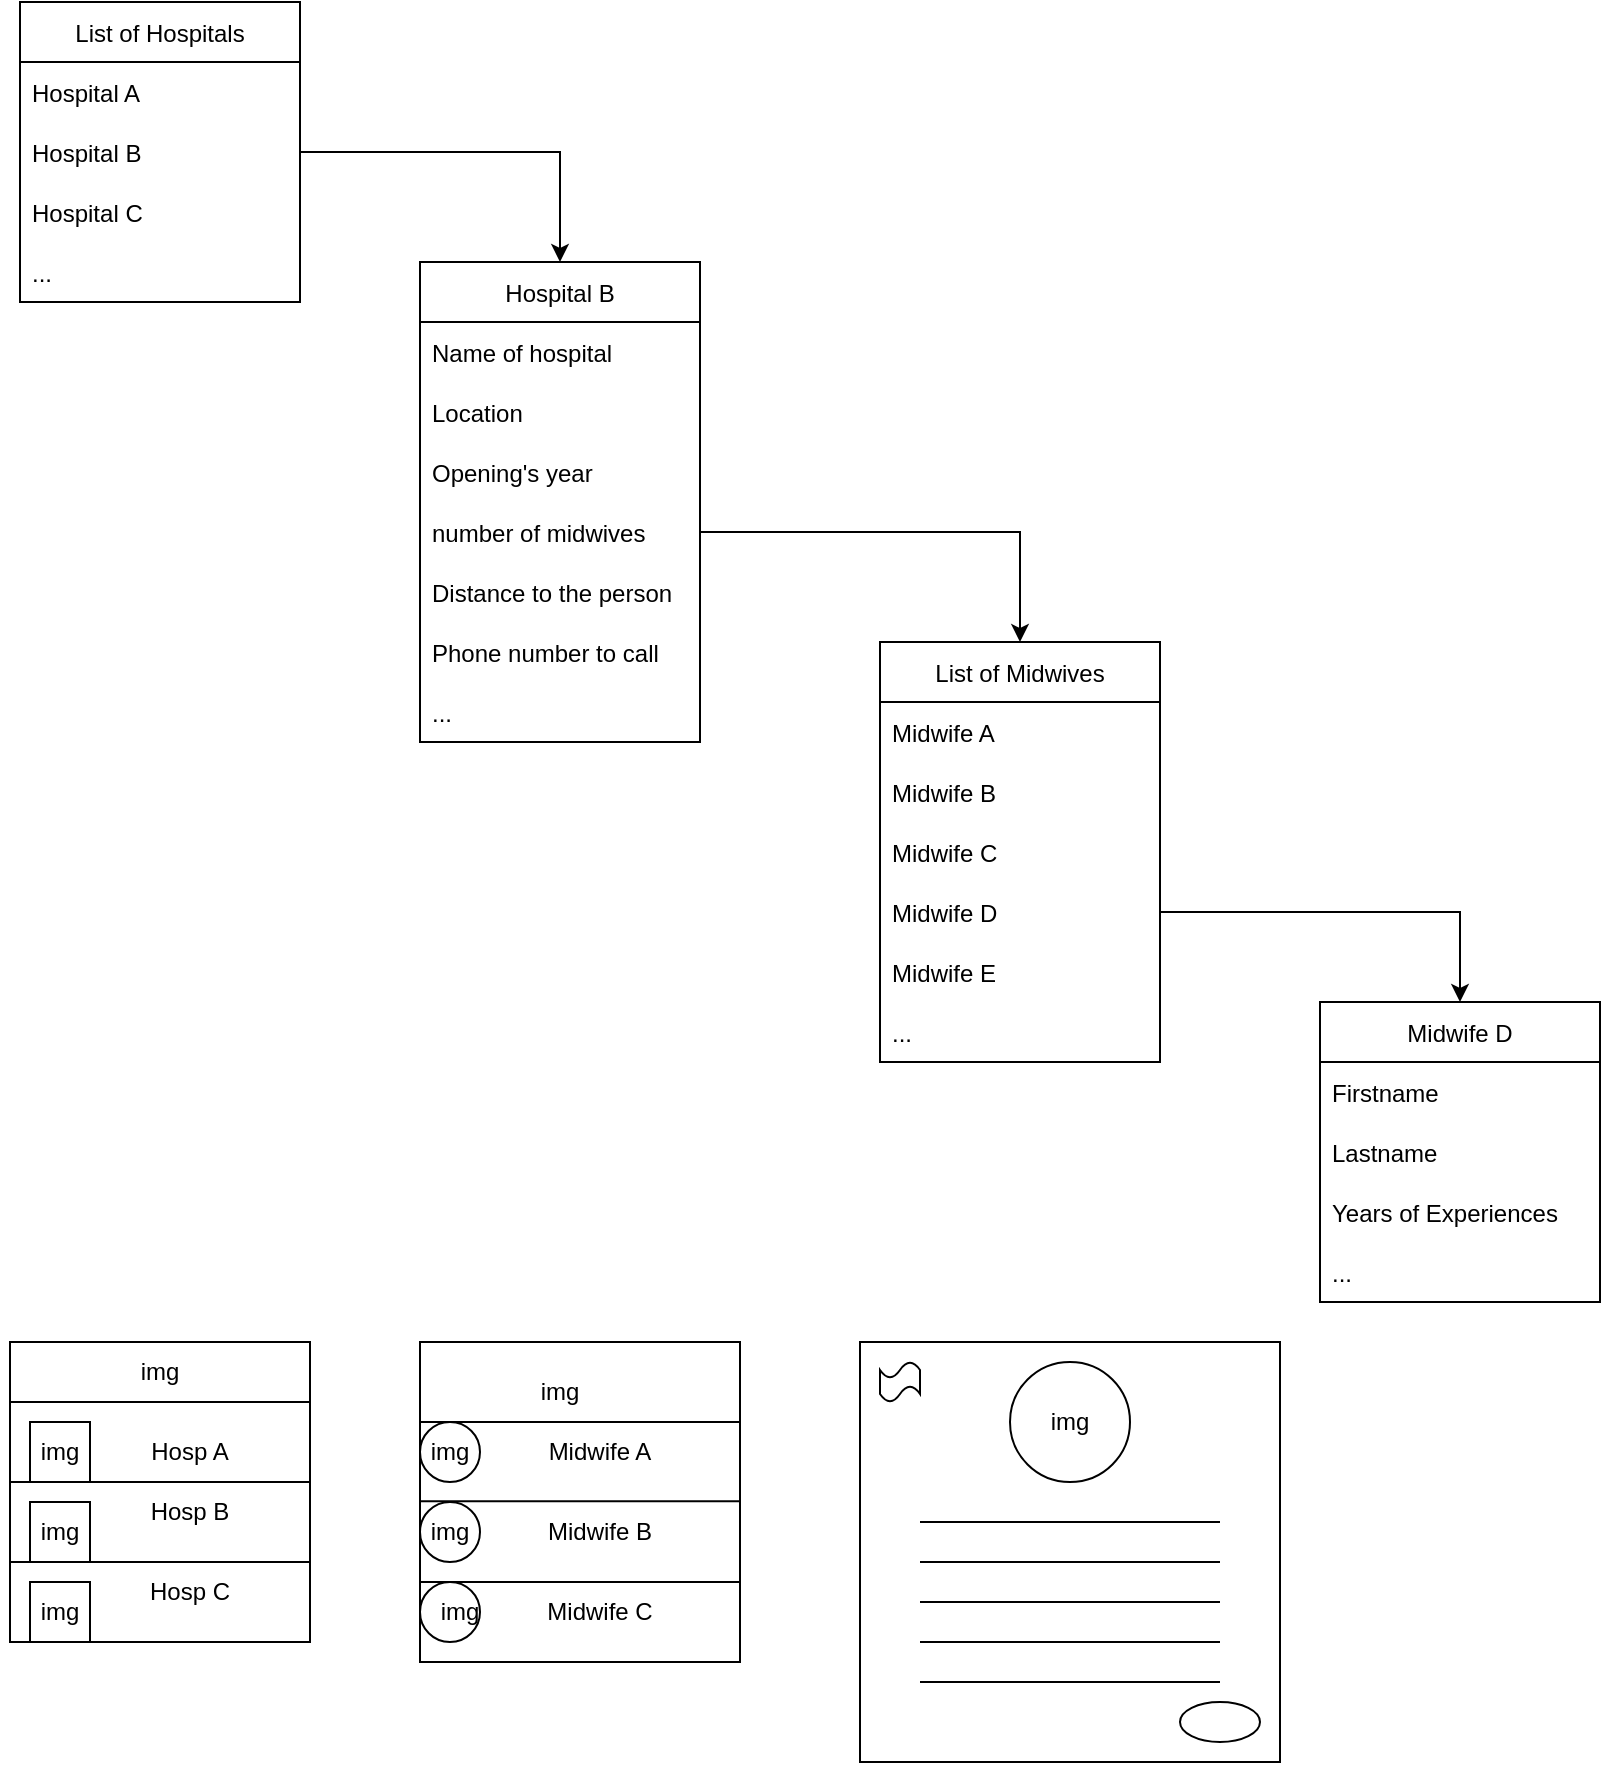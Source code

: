<mxfile version="17.3.0" type="github"><diagram id="3uVGCsZ_mnoxcSFIZgAI" name="Page-1"><mxGraphModel dx="1134" dy="635" grid="1" gridSize="10" guides="1" tooltips="1" connect="1" arrows="1" fold="1" page="1" pageScale="1" pageWidth="827" pageHeight="1169" math="0" shadow="0"><root><mxCell id="0"/><mxCell id="1" parent="0"/><mxCell id="RQTZNlxOWFdII3xiJ9Zu-4" value="Hospital B" style="swimlane;fontStyle=0;childLayout=stackLayout;horizontal=1;startSize=30;horizontalStack=0;resizeParent=1;resizeParentMax=0;resizeLast=0;collapsible=1;marginBottom=0;" parent="1" vertex="1"><mxGeometry x="210" y="140" width="140" height="240" as="geometry"><mxRectangle x="30" y="30" width="50" height="30" as="alternateBounds"/></mxGeometry></mxCell><mxCell id="RQTZNlxOWFdII3xiJ9Zu-5" value="Name of hospital" style="text;strokeColor=none;fillColor=none;align=left;verticalAlign=middle;spacingLeft=4;spacingRight=4;overflow=hidden;points=[[0,0.5],[1,0.5]];portConstraint=eastwest;rotatable=0;" parent="RQTZNlxOWFdII3xiJ9Zu-4" vertex="1"><mxGeometry y="30" width="140" height="30" as="geometry"/></mxCell><mxCell id="RQTZNlxOWFdII3xiJ9Zu-6" value="Location" style="text;strokeColor=none;fillColor=none;align=left;verticalAlign=middle;spacingLeft=4;spacingRight=4;overflow=hidden;points=[[0,0.5],[1,0.5]];portConstraint=eastwest;rotatable=0;" parent="RQTZNlxOWFdII3xiJ9Zu-4" vertex="1"><mxGeometry y="60" width="140" height="30" as="geometry"/></mxCell><mxCell id="RQTZNlxOWFdII3xiJ9Zu-7" value="Opening's year" style="text;strokeColor=none;fillColor=none;align=left;verticalAlign=middle;spacingLeft=4;spacingRight=4;overflow=hidden;points=[[0,0.5],[1,0.5]];portConstraint=eastwest;rotatable=0;" parent="RQTZNlxOWFdII3xiJ9Zu-4" vertex="1"><mxGeometry y="90" width="140" height="30" as="geometry"/></mxCell><mxCell id="RQTZNlxOWFdII3xiJ9Zu-12" value="number of midwives " style="text;strokeColor=none;fillColor=none;align=left;verticalAlign=middle;spacingLeft=4;spacingRight=4;overflow=hidden;points=[[0,0.5],[1,0.5]];portConstraint=eastwest;rotatable=0;" parent="RQTZNlxOWFdII3xiJ9Zu-4" vertex="1"><mxGeometry y="120" width="140" height="30" as="geometry"/></mxCell><mxCell id="RQTZNlxOWFdII3xiJ9Zu-11" value="Distance to the person" style="text;strokeColor=none;fillColor=none;align=left;verticalAlign=middle;spacingLeft=4;spacingRight=4;overflow=hidden;points=[[0,0.5],[1,0.5]];portConstraint=eastwest;rotatable=0;" parent="RQTZNlxOWFdII3xiJ9Zu-4" vertex="1"><mxGeometry y="150" width="140" height="30" as="geometry"/></mxCell><mxCell id="RQTZNlxOWFdII3xiJ9Zu-13" value="Phone number to call" style="text;strokeColor=none;fillColor=none;align=left;verticalAlign=middle;spacingLeft=4;spacingRight=4;overflow=hidden;points=[[0,0.5],[1,0.5]];portConstraint=eastwest;rotatable=0;" parent="RQTZNlxOWFdII3xiJ9Zu-4" vertex="1"><mxGeometry y="180" width="140" height="30" as="geometry"/></mxCell><mxCell id="RQTZNlxOWFdII3xiJ9Zu-37" value="..." style="text;strokeColor=none;fillColor=none;align=left;verticalAlign=middle;spacingLeft=4;spacingRight=4;overflow=hidden;points=[[0,0.5],[1,0.5]];portConstraint=eastwest;rotatable=0;" parent="RQTZNlxOWFdII3xiJ9Zu-4" vertex="1"><mxGeometry y="210" width="140" height="30" as="geometry"/></mxCell><mxCell id="RQTZNlxOWFdII3xiJ9Zu-14" value="List of Hospitals" style="swimlane;fontStyle=0;childLayout=stackLayout;horizontal=1;startSize=30;horizontalStack=0;resizeParent=1;resizeParentMax=0;resizeLast=0;collapsible=1;marginBottom=0;" parent="1" vertex="1"><mxGeometry x="10" y="10" width="140" height="150" as="geometry"/></mxCell><mxCell id="RQTZNlxOWFdII3xiJ9Zu-15" value="Hospital A" style="text;strokeColor=none;fillColor=none;align=left;verticalAlign=middle;spacingLeft=4;spacingRight=4;overflow=hidden;points=[[0,0.5],[1,0.5]];portConstraint=eastwest;rotatable=0;" parent="RQTZNlxOWFdII3xiJ9Zu-14" vertex="1"><mxGeometry y="30" width="140" height="30" as="geometry"/></mxCell><mxCell id="RQTZNlxOWFdII3xiJ9Zu-16" value="Hospital B" style="text;strokeColor=none;fillColor=none;align=left;verticalAlign=middle;spacingLeft=4;spacingRight=4;overflow=hidden;points=[[0,0.5],[1,0.5]];portConstraint=eastwest;rotatable=0;" parent="RQTZNlxOWFdII3xiJ9Zu-14" vertex="1"><mxGeometry y="60" width="140" height="30" as="geometry"/></mxCell><mxCell id="RQTZNlxOWFdII3xiJ9Zu-17" value="Hospital C" style="text;strokeColor=none;fillColor=none;align=left;verticalAlign=middle;spacingLeft=4;spacingRight=4;overflow=hidden;points=[[0,0.5],[1,0.5]];portConstraint=eastwest;rotatable=0;" parent="RQTZNlxOWFdII3xiJ9Zu-14" vertex="1"><mxGeometry y="90" width="140" height="30" as="geometry"/></mxCell><mxCell id="RQTZNlxOWFdII3xiJ9Zu-38" value="..." style="text;strokeColor=none;fillColor=none;align=left;verticalAlign=middle;spacingLeft=4;spacingRight=4;overflow=hidden;points=[[0,0.5],[1,0.5]];portConstraint=eastwest;rotatable=0;" parent="RQTZNlxOWFdII3xiJ9Zu-14" vertex="1"><mxGeometry y="120" width="140" height="30" as="geometry"/></mxCell><mxCell id="RQTZNlxOWFdII3xiJ9Zu-20" style="edgeStyle=orthogonalEdgeStyle;rounded=0;orthogonalLoop=1;jettySize=auto;html=1;entryX=0.5;entryY=0;entryDx=0;entryDy=0;" parent="1" source="RQTZNlxOWFdII3xiJ9Zu-16" target="RQTZNlxOWFdII3xiJ9Zu-4" edge="1"><mxGeometry relative="1" as="geometry"/></mxCell><mxCell id="RQTZNlxOWFdII3xiJ9Zu-22" value="List of Midwives" style="swimlane;fontStyle=0;childLayout=stackLayout;horizontal=1;startSize=30;horizontalStack=0;resizeParent=1;resizeParentMax=0;resizeLast=0;collapsible=1;marginBottom=0;" parent="1" vertex="1"><mxGeometry x="440" y="330" width="140" height="210" as="geometry"/></mxCell><mxCell id="RQTZNlxOWFdII3xiJ9Zu-23" value="Midwife A" style="text;strokeColor=none;fillColor=none;align=left;verticalAlign=middle;spacingLeft=4;spacingRight=4;overflow=hidden;points=[[0,0.5],[1,0.5]];portConstraint=eastwest;rotatable=0;" parent="RQTZNlxOWFdII3xiJ9Zu-22" vertex="1"><mxGeometry y="30" width="140" height="30" as="geometry"/></mxCell><mxCell id="RQTZNlxOWFdII3xiJ9Zu-24" value="Midwife B" style="text;strokeColor=none;fillColor=none;align=left;verticalAlign=middle;spacingLeft=4;spacingRight=4;overflow=hidden;points=[[0,0.5],[1,0.5]];portConstraint=eastwest;rotatable=0;" parent="RQTZNlxOWFdII3xiJ9Zu-22" vertex="1"><mxGeometry y="60" width="140" height="30" as="geometry"/></mxCell><mxCell id="RQTZNlxOWFdII3xiJ9Zu-26" value="Midwife C" style="text;strokeColor=none;fillColor=none;align=left;verticalAlign=middle;spacingLeft=4;spacingRight=4;overflow=hidden;points=[[0,0.5],[1,0.5]];portConstraint=eastwest;rotatable=0;" parent="RQTZNlxOWFdII3xiJ9Zu-22" vertex="1"><mxGeometry y="90" width="140" height="30" as="geometry"/></mxCell><mxCell id="RQTZNlxOWFdII3xiJ9Zu-27" value="Midwife D" style="text;strokeColor=none;fillColor=none;align=left;verticalAlign=middle;spacingLeft=4;spacingRight=4;overflow=hidden;points=[[0,0.5],[1,0.5]];portConstraint=eastwest;rotatable=0;" parent="RQTZNlxOWFdII3xiJ9Zu-22" vertex="1"><mxGeometry y="120" width="140" height="30" as="geometry"/></mxCell><mxCell id="RQTZNlxOWFdII3xiJ9Zu-25" value="Midwife E" style="text;strokeColor=none;fillColor=none;align=left;verticalAlign=middle;spacingLeft=4;spacingRight=4;overflow=hidden;points=[[0,0.5],[1,0.5]];portConstraint=eastwest;rotatable=0;" parent="RQTZNlxOWFdII3xiJ9Zu-22" vertex="1"><mxGeometry y="150" width="140" height="30" as="geometry"/></mxCell><mxCell id="RQTZNlxOWFdII3xiJ9Zu-36" value="..." style="text;strokeColor=none;fillColor=none;align=left;verticalAlign=middle;spacingLeft=4;spacingRight=4;overflow=hidden;points=[[0,0.5],[1,0.5]];portConstraint=eastwest;rotatable=0;" parent="RQTZNlxOWFdII3xiJ9Zu-22" vertex="1"><mxGeometry y="180" width="140" height="30" as="geometry"/></mxCell><mxCell id="RQTZNlxOWFdII3xiJ9Zu-28" style="edgeStyle=orthogonalEdgeStyle;rounded=0;orthogonalLoop=1;jettySize=auto;html=1;entryX=0.5;entryY=0;entryDx=0;entryDy=0;" parent="1" source="RQTZNlxOWFdII3xiJ9Zu-12" target="RQTZNlxOWFdII3xiJ9Zu-22" edge="1"><mxGeometry relative="1" as="geometry"/></mxCell><mxCell id="RQTZNlxOWFdII3xiJ9Zu-30" value="Midwife D" style="swimlane;fontStyle=0;childLayout=stackLayout;horizontal=1;startSize=30;horizontalStack=0;resizeParent=1;resizeParentMax=0;resizeLast=0;collapsible=1;marginBottom=0;" parent="1" vertex="1"><mxGeometry x="660" y="510" width="140" height="150" as="geometry"/></mxCell><mxCell id="RQTZNlxOWFdII3xiJ9Zu-31" value="Firstname" style="text;strokeColor=none;fillColor=none;align=left;verticalAlign=middle;spacingLeft=4;spacingRight=4;overflow=hidden;points=[[0,0.5],[1,0.5]];portConstraint=eastwest;rotatable=0;" parent="RQTZNlxOWFdII3xiJ9Zu-30" vertex="1"><mxGeometry y="30" width="140" height="30" as="geometry"/></mxCell><mxCell id="RQTZNlxOWFdII3xiJ9Zu-32" value="Lastname" style="text;strokeColor=none;fillColor=none;align=left;verticalAlign=middle;spacingLeft=4;spacingRight=4;overflow=hidden;points=[[0,0.5],[1,0.5]];portConstraint=eastwest;rotatable=0;" parent="RQTZNlxOWFdII3xiJ9Zu-30" vertex="1"><mxGeometry y="60" width="140" height="30" as="geometry"/></mxCell><mxCell id="RQTZNlxOWFdII3xiJ9Zu-33" value="Years of Experiences" style="text;strokeColor=none;fillColor=none;align=left;verticalAlign=middle;spacingLeft=4;spacingRight=4;overflow=hidden;points=[[0,0.5],[1,0.5]];portConstraint=eastwest;rotatable=0;" parent="RQTZNlxOWFdII3xiJ9Zu-30" vertex="1"><mxGeometry y="90" width="140" height="30" as="geometry"/></mxCell><mxCell id="RQTZNlxOWFdII3xiJ9Zu-35" value="..." style="text;strokeColor=none;fillColor=none;align=left;verticalAlign=middle;spacingLeft=4;spacingRight=4;overflow=hidden;points=[[0,0.5],[1,0.5]];portConstraint=eastwest;rotatable=0;" parent="RQTZNlxOWFdII3xiJ9Zu-30" vertex="1"><mxGeometry y="120" width="140" height="30" as="geometry"/></mxCell><mxCell id="RQTZNlxOWFdII3xiJ9Zu-34" style="edgeStyle=orthogonalEdgeStyle;rounded=0;orthogonalLoop=1;jettySize=auto;html=1;entryX=0.5;entryY=0;entryDx=0;entryDy=0;" parent="1" source="RQTZNlxOWFdII3xiJ9Zu-27" target="RQTZNlxOWFdII3xiJ9Zu-30" edge="1"><mxGeometry relative="1" as="geometry"/></mxCell><mxCell id="RQTZNlxOWFdII3xiJ9Zu-52" value="" style="group" parent="1" vertex="1" connectable="0"><mxGeometry x="5" y="680" width="150" height="150" as="geometry"/></mxCell><mxCell id="RQTZNlxOWFdII3xiJ9Zu-39" value="" style="whiteSpace=wrap;html=1;aspect=fixed;" parent="RQTZNlxOWFdII3xiJ9Zu-52" vertex="1"><mxGeometry width="150" height="150" as="geometry"/></mxCell><mxCell id="RQTZNlxOWFdII3xiJ9Zu-53" value="" style="group" parent="RQTZNlxOWFdII3xiJ9Zu-52" vertex="1" connectable="0"><mxGeometry width="150" height="150" as="geometry"/></mxCell><mxCell id="RQTZNlxOWFdII3xiJ9Zu-44" value="img" style="text;html=1;strokeColor=none;fillColor=none;align=center;verticalAlign=middle;whiteSpace=wrap;rounded=0;" parent="RQTZNlxOWFdII3xiJ9Zu-53" vertex="1"><mxGeometry x="30" width="90" height="30" as="geometry"/></mxCell><mxCell id="RQTZNlxOWFdII3xiJ9Zu-45" value="" style="endArrow=none;html=1;rounded=0;" parent="RQTZNlxOWFdII3xiJ9Zu-53" edge="1"><mxGeometry width="50" height="50" relative="1" as="geometry"><mxPoint y="70" as="sourcePoint"/><mxPoint x="150" y="70" as="targetPoint"/></mxGeometry></mxCell><mxCell id="RQTZNlxOWFdII3xiJ9Zu-46" value="" style="endArrow=none;html=1;rounded=0;" parent="RQTZNlxOWFdII3xiJ9Zu-53" edge="1"><mxGeometry width="50" height="50" relative="1" as="geometry"><mxPoint y="110" as="sourcePoint"/><mxPoint x="150" y="110" as="targetPoint"/></mxGeometry></mxCell><mxCell id="RQTZNlxOWFdII3xiJ9Zu-47" value="" style="whiteSpace=wrap;html=1;aspect=fixed;" parent="RQTZNlxOWFdII3xiJ9Zu-53" vertex="1"><mxGeometry x="10" y="40" width="30" height="30" as="geometry"/></mxCell><mxCell id="RQTZNlxOWFdII3xiJ9Zu-48" value="" style="whiteSpace=wrap;html=1;aspect=fixed;" parent="RQTZNlxOWFdII3xiJ9Zu-53" vertex="1"><mxGeometry x="10" y="80" width="30" height="30" as="geometry"/></mxCell><mxCell id="RQTZNlxOWFdII3xiJ9Zu-49" value="" style="whiteSpace=wrap;html=1;aspect=fixed;" parent="RQTZNlxOWFdII3xiJ9Zu-53" vertex="1"><mxGeometry x="10" y="120" width="30" height="30" as="geometry"/></mxCell><mxCell id="RQTZNlxOWFdII3xiJ9Zu-43" value="" style="endArrow=none;html=1;rounded=0;" parent="RQTZNlxOWFdII3xiJ9Zu-53" edge="1"><mxGeometry width="50" height="50" relative="1" as="geometry"><mxPoint y="30" as="sourcePoint"/><mxPoint x="150" y="30" as="targetPoint"/></mxGeometry></mxCell><mxCell id="RQTZNlxOWFdII3xiJ9Zu-73" value="" style="group" parent="RQTZNlxOWFdII3xiJ9Zu-53" vertex="1" connectable="0"><mxGeometry x="-5" y="40" width="60" height="110" as="geometry"/></mxCell><mxCell id="RQTZNlxOWFdII3xiJ9Zu-70" value="img" style="text;html=1;strokeColor=none;fillColor=none;align=center;verticalAlign=middle;whiteSpace=wrap;rounded=0;" parent="RQTZNlxOWFdII3xiJ9Zu-73" vertex="1"><mxGeometry width="60" height="30" as="geometry"/></mxCell><mxCell id="RQTZNlxOWFdII3xiJ9Zu-71" value="img" style="text;html=1;strokeColor=none;fillColor=none;align=center;verticalAlign=middle;whiteSpace=wrap;rounded=0;" parent="RQTZNlxOWFdII3xiJ9Zu-73" vertex="1"><mxGeometry y="40" width="60" height="30" as="geometry"/></mxCell><mxCell id="RQTZNlxOWFdII3xiJ9Zu-72" value="img" style="text;html=1;strokeColor=none;fillColor=none;align=center;verticalAlign=middle;whiteSpace=wrap;rounded=0;" parent="RQTZNlxOWFdII3xiJ9Zu-73" vertex="1"><mxGeometry y="80" width="60" height="30" as="geometry"/></mxCell><mxCell id="RQTZNlxOWFdII3xiJ9Zu-68" value="" style="group" parent="RQTZNlxOWFdII3xiJ9Zu-52" vertex="1" connectable="0"><mxGeometry x="60" y="40" width="60" height="100" as="geometry"/></mxCell><mxCell id="RQTZNlxOWFdII3xiJ9Zu-54" value="Hosp A" style="text;html=1;strokeColor=none;fillColor=none;align=center;verticalAlign=middle;whiteSpace=wrap;rounded=0;" parent="RQTZNlxOWFdII3xiJ9Zu-68" vertex="1"><mxGeometry width="60" height="30" as="geometry"/></mxCell><mxCell id="RQTZNlxOWFdII3xiJ9Zu-66" value="Hosp B" style="text;html=1;strokeColor=none;fillColor=none;align=center;verticalAlign=middle;whiteSpace=wrap;rounded=0;" parent="RQTZNlxOWFdII3xiJ9Zu-68" vertex="1"><mxGeometry y="30" width="60" height="30" as="geometry"/></mxCell><mxCell id="RQTZNlxOWFdII3xiJ9Zu-67" value="Hosp C" style="text;html=1;strokeColor=none;fillColor=none;align=center;verticalAlign=middle;whiteSpace=wrap;rounded=0;" parent="RQTZNlxOWFdII3xiJ9Zu-68" vertex="1"><mxGeometry y="70" width="60" height="30" as="geometry"/></mxCell><mxCell id="RQTZNlxOWFdII3xiJ9Zu-92" value="" style="group" parent="1" vertex="1" connectable="0"><mxGeometry x="210" y="680" width="160" height="160" as="geometry"/></mxCell><mxCell id="RQTZNlxOWFdII3xiJ9Zu-74" value="" style="whiteSpace=wrap;html=1;aspect=fixed;" parent="RQTZNlxOWFdII3xiJ9Zu-92" vertex="1"><mxGeometry width="160" height="160" as="geometry"/></mxCell><mxCell id="RQTZNlxOWFdII3xiJ9Zu-75" value="" style="endArrow=none;html=1;rounded=0;entryX=1;entryY=0.25;entryDx=0;entryDy=0;" parent="RQTZNlxOWFdII3xiJ9Zu-92" target="RQTZNlxOWFdII3xiJ9Zu-74" edge="1"><mxGeometry width="50" height="50" relative="1" as="geometry"><mxPoint y="40" as="sourcePoint"/><mxPoint x="130" y="40" as="targetPoint"/></mxGeometry></mxCell><mxCell id="RQTZNlxOWFdII3xiJ9Zu-76" value="img" style="text;html=1;strokeColor=none;fillColor=none;align=center;verticalAlign=middle;whiteSpace=wrap;rounded=0;" parent="RQTZNlxOWFdII3xiJ9Zu-92" vertex="1"><mxGeometry x="40" y="10" width="60" height="30" as="geometry"/></mxCell><mxCell id="RQTZNlxOWFdII3xiJ9Zu-77" value="" style="endArrow=none;html=1;rounded=0;entryX=1;entryY=0.25;entryDx=0;entryDy=0;" parent="RQTZNlxOWFdII3xiJ9Zu-92" edge="1"><mxGeometry width="50" height="50" relative="1" as="geometry"><mxPoint y="79.6" as="sourcePoint"/><mxPoint x="160" y="79.6" as="targetPoint"/></mxGeometry></mxCell><mxCell id="RQTZNlxOWFdII3xiJ9Zu-78" value="" style="endArrow=none;html=1;rounded=0;entryX=1;entryY=0.25;entryDx=0;entryDy=0;" parent="RQTZNlxOWFdII3xiJ9Zu-92" edge="1"><mxGeometry width="50" height="50" relative="1" as="geometry"><mxPoint y="120" as="sourcePoint"/><mxPoint x="160" y="120" as="targetPoint"/></mxGeometry></mxCell><mxCell id="RQTZNlxOWFdII3xiJ9Zu-79" value="" style="ellipse;whiteSpace=wrap;html=1;aspect=fixed;" parent="RQTZNlxOWFdII3xiJ9Zu-92" vertex="1"><mxGeometry y="40" width="30" height="30" as="geometry"/></mxCell><mxCell id="RQTZNlxOWFdII3xiJ9Zu-80" value="" style="ellipse;whiteSpace=wrap;html=1;aspect=fixed;" parent="RQTZNlxOWFdII3xiJ9Zu-92" vertex="1"><mxGeometry y="80" width="30" height="30" as="geometry"/></mxCell><mxCell id="RQTZNlxOWFdII3xiJ9Zu-81" value="" style="ellipse;whiteSpace=wrap;html=1;aspect=fixed;" parent="RQTZNlxOWFdII3xiJ9Zu-92" vertex="1"><mxGeometry y="120" width="30" height="30" as="geometry"/></mxCell><mxCell id="RQTZNlxOWFdII3xiJ9Zu-85" value="Midwife A" style="text;html=1;strokeColor=none;fillColor=none;align=center;verticalAlign=middle;whiteSpace=wrap;rounded=0;" parent="RQTZNlxOWFdII3xiJ9Zu-92" vertex="1"><mxGeometry x="60" y="40" width="60" height="30" as="geometry"/></mxCell><mxCell id="RQTZNlxOWFdII3xiJ9Zu-86" value="Midwife B" style="text;html=1;strokeColor=none;fillColor=none;align=center;verticalAlign=middle;whiteSpace=wrap;rounded=0;" parent="RQTZNlxOWFdII3xiJ9Zu-92" vertex="1"><mxGeometry x="60" y="80" width="60" height="30" as="geometry"/></mxCell><mxCell id="RQTZNlxOWFdII3xiJ9Zu-87" value="Midwife C" style="text;html=1;strokeColor=none;fillColor=none;align=center;verticalAlign=middle;whiteSpace=wrap;rounded=0;" parent="RQTZNlxOWFdII3xiJ9Zu-92" vertex="1"><mxGeometry x="60" y="120" width="60" height="30" as="geometry"/></mxCell><mxCell id="RQTZNlxOWFdII3xiJ9Zu-93" value="" style="group" parent="RQTZNlxOWFdII3xiJ9Zu-92" vertex="1" connectable="0"><mxGeometry x="-15" y="40" width="65" height="110" as="geometry"/></mxCell><mxCell id="RQTZNlxOWFdII3xiJ9Zu-82" value="img" style="text;html=1;strokeColor=none;fillColor=none;align=center;verticalAlign=middle;whiteSpace=wrap;rounded=0;" parent="RQTZNlxOWFdII3xiJ9Zu-93" vertex="1"><mxGeometry width="60" height="30" as="geometry"/></mxCell><mxCell id="RQTZNlxOWFdII3xiJ9Zu-83" value="img" style="text;html=1;strokeColor=none;fillColor=none;align=center;verticalAlign=middle;whiteSpace=wrap;rounded=0;" parent="RQTZNlxOWFdII3xiJ9Zu-93" vertex="1"><mxGeometry y="40" width="60" height="30" as="geometry"/></mxCell><mxCell id="RQTZNlxOWFdII3xiJ9Zu-84" value="img" style="text;html=1;strokeColor=none;fillColor=none;align=center;verticalAlign=middle;whiteSpace=wrap;rounded=0;" parent="RQTZNlxOWFdII3xiJ9Zu-93" vertex="1"><mxGeometry x="5" y="80" width="60" height="30" as="geometry"/></mxCell><mxCell id="RQTZNlxOWFdII3xiJ9Zu-106" value="" style="group" parent="1" vertex="1" connectable="0"><mxGeometry x="430" y="680" width="210" height="210" as="geometry"/></mxCell><mxCell id="RQTZNlxOWFdII3xiJ9Zu-96" value="" style="whiteSpace=wrap;html=1;aspect=fixed;" parent="RQTZNlxOWFdII3xiJ9Zu-106" vertex="1"><mxGeometry width="210" height="210" as="geometry"/></mxCell><mxCell id="RQTZNlxOWFdII3xiJ9Zu-97" value="" style="ellipse;whiteSpace=wrap;html=1;aspect=fixed;" parent="RQTZNlxOWFdII3xiJ9Zu-106" vertex="1"><mxGeometry x="75" y="10" width="60" height="60" as="geometry"/></mxCell><mxCell id="RQTZNlxOWFdII3xiJ9Zu-98" value="" style="endArrow=none;html=1;rounded=0;" parent="RQTZNlxOWFdII3xiJ9Zu-106" edge="1"><mxGeometry width="50" height="50" relative="1" as="geometry"><mxPoint x="30" y="90" as="sourcePoint"/><mxPoint x="180" y="90" as="targetPoint"/></mxGeometry></mxCell><mxCell id="RQTZNlxOWFdII3xiJ9Zu-99" value="" style="endArrow=none;html=1;rounded=0;" parent="RQTZNlxOWFdII3xiJ9Zu-106" edge="1"><mxGeometry width="50" height="50" relative="1" as="geometry"><mxPoint x="30" y="110" as="sourcePoint"/><mxPoint x="180" y="110" as="targetPoint"/></mxGeometry></mxCell><mxCell id="RQTZNlxOWFdII3xiJ9Zu-100" value="" style="endArrow=none;html=1;rounded=0;" parent="RQTZNlxOWFdII3xiJ9Zu-106" edge="1"><mxGeometry width="50" height="50" relative="1" as="geometry"><mxPoint x="30" y="130" as="sourcePoint"/><mxPoint x="180" y="130" as="targetPoint"/></mxGeometry></mxCell><mxCell id="RQTZNlxOWFdII3xiJ9Zu-101" value="" style="endArrow=none;html=1;rounded=0;" parent="RQTZNlxOWFdII3xiJ9Zu-106" edge="1"><mxGeometry width="50" height="50" relative="1" as="geometry"><mxPoint x="30" y="150" as="sourcePoint"/><mxPoint x="180" y="150" as="targetPoint"/></mxGeometry></mxCell><mxCell id="RQTZNlxOWFdII3xiJ9Zu-102" value="" style="endArrow=none;html=1;rounded=0;" parent="RQTZNlxOWFdII3xiJ9Zu-106" edge="1"><mxGeometry width="50" height="50" relative="1" as="geometry"><mxPoint x="30" y="170" as="sourcePoint"/><mxPoint x="180" y="170" as="targetPoint"/></mxGeometry></mxCell><mxCell id="RQTZNlxOWFdII3xiJ9Zu-103" value="" style="shape=tape;whiteSpace=wrap;html=1;" parent="RQTZNlxOWFdII3xiJ9Zu-106" vertex="1"><mxGeometry x="10" y="10" width="20" height="20" as="geometry"/></mxCell><mxCell id="RQTZNlxOWFdII3xiJ9Zu-104" value="" style="ellipse;whiteSpace=wrap;html=1;" parent="RQTZNlxOWFdII3xiJ9Zu-106" vertex="1"><mxGeometry x="160" y="180" width="40" height="20" as="geometry"/></mxCell><mxCell id="RQTZNlxOWFdII3xiJ9Zu-109" value="img" style="text;html=1;strokeColor=none;fillColor=none;align=center;verticalAlign=middle;whiteSpace=wrap;rounded=0;" parent="RQTZNlxOWFdII3xiJ9Zu-106" vertex="1"><mxGeometry x="75" y="25" width="60" height="30" as="geometry"/></mxCell></root></mxGraphModel></diagram></mxfile>